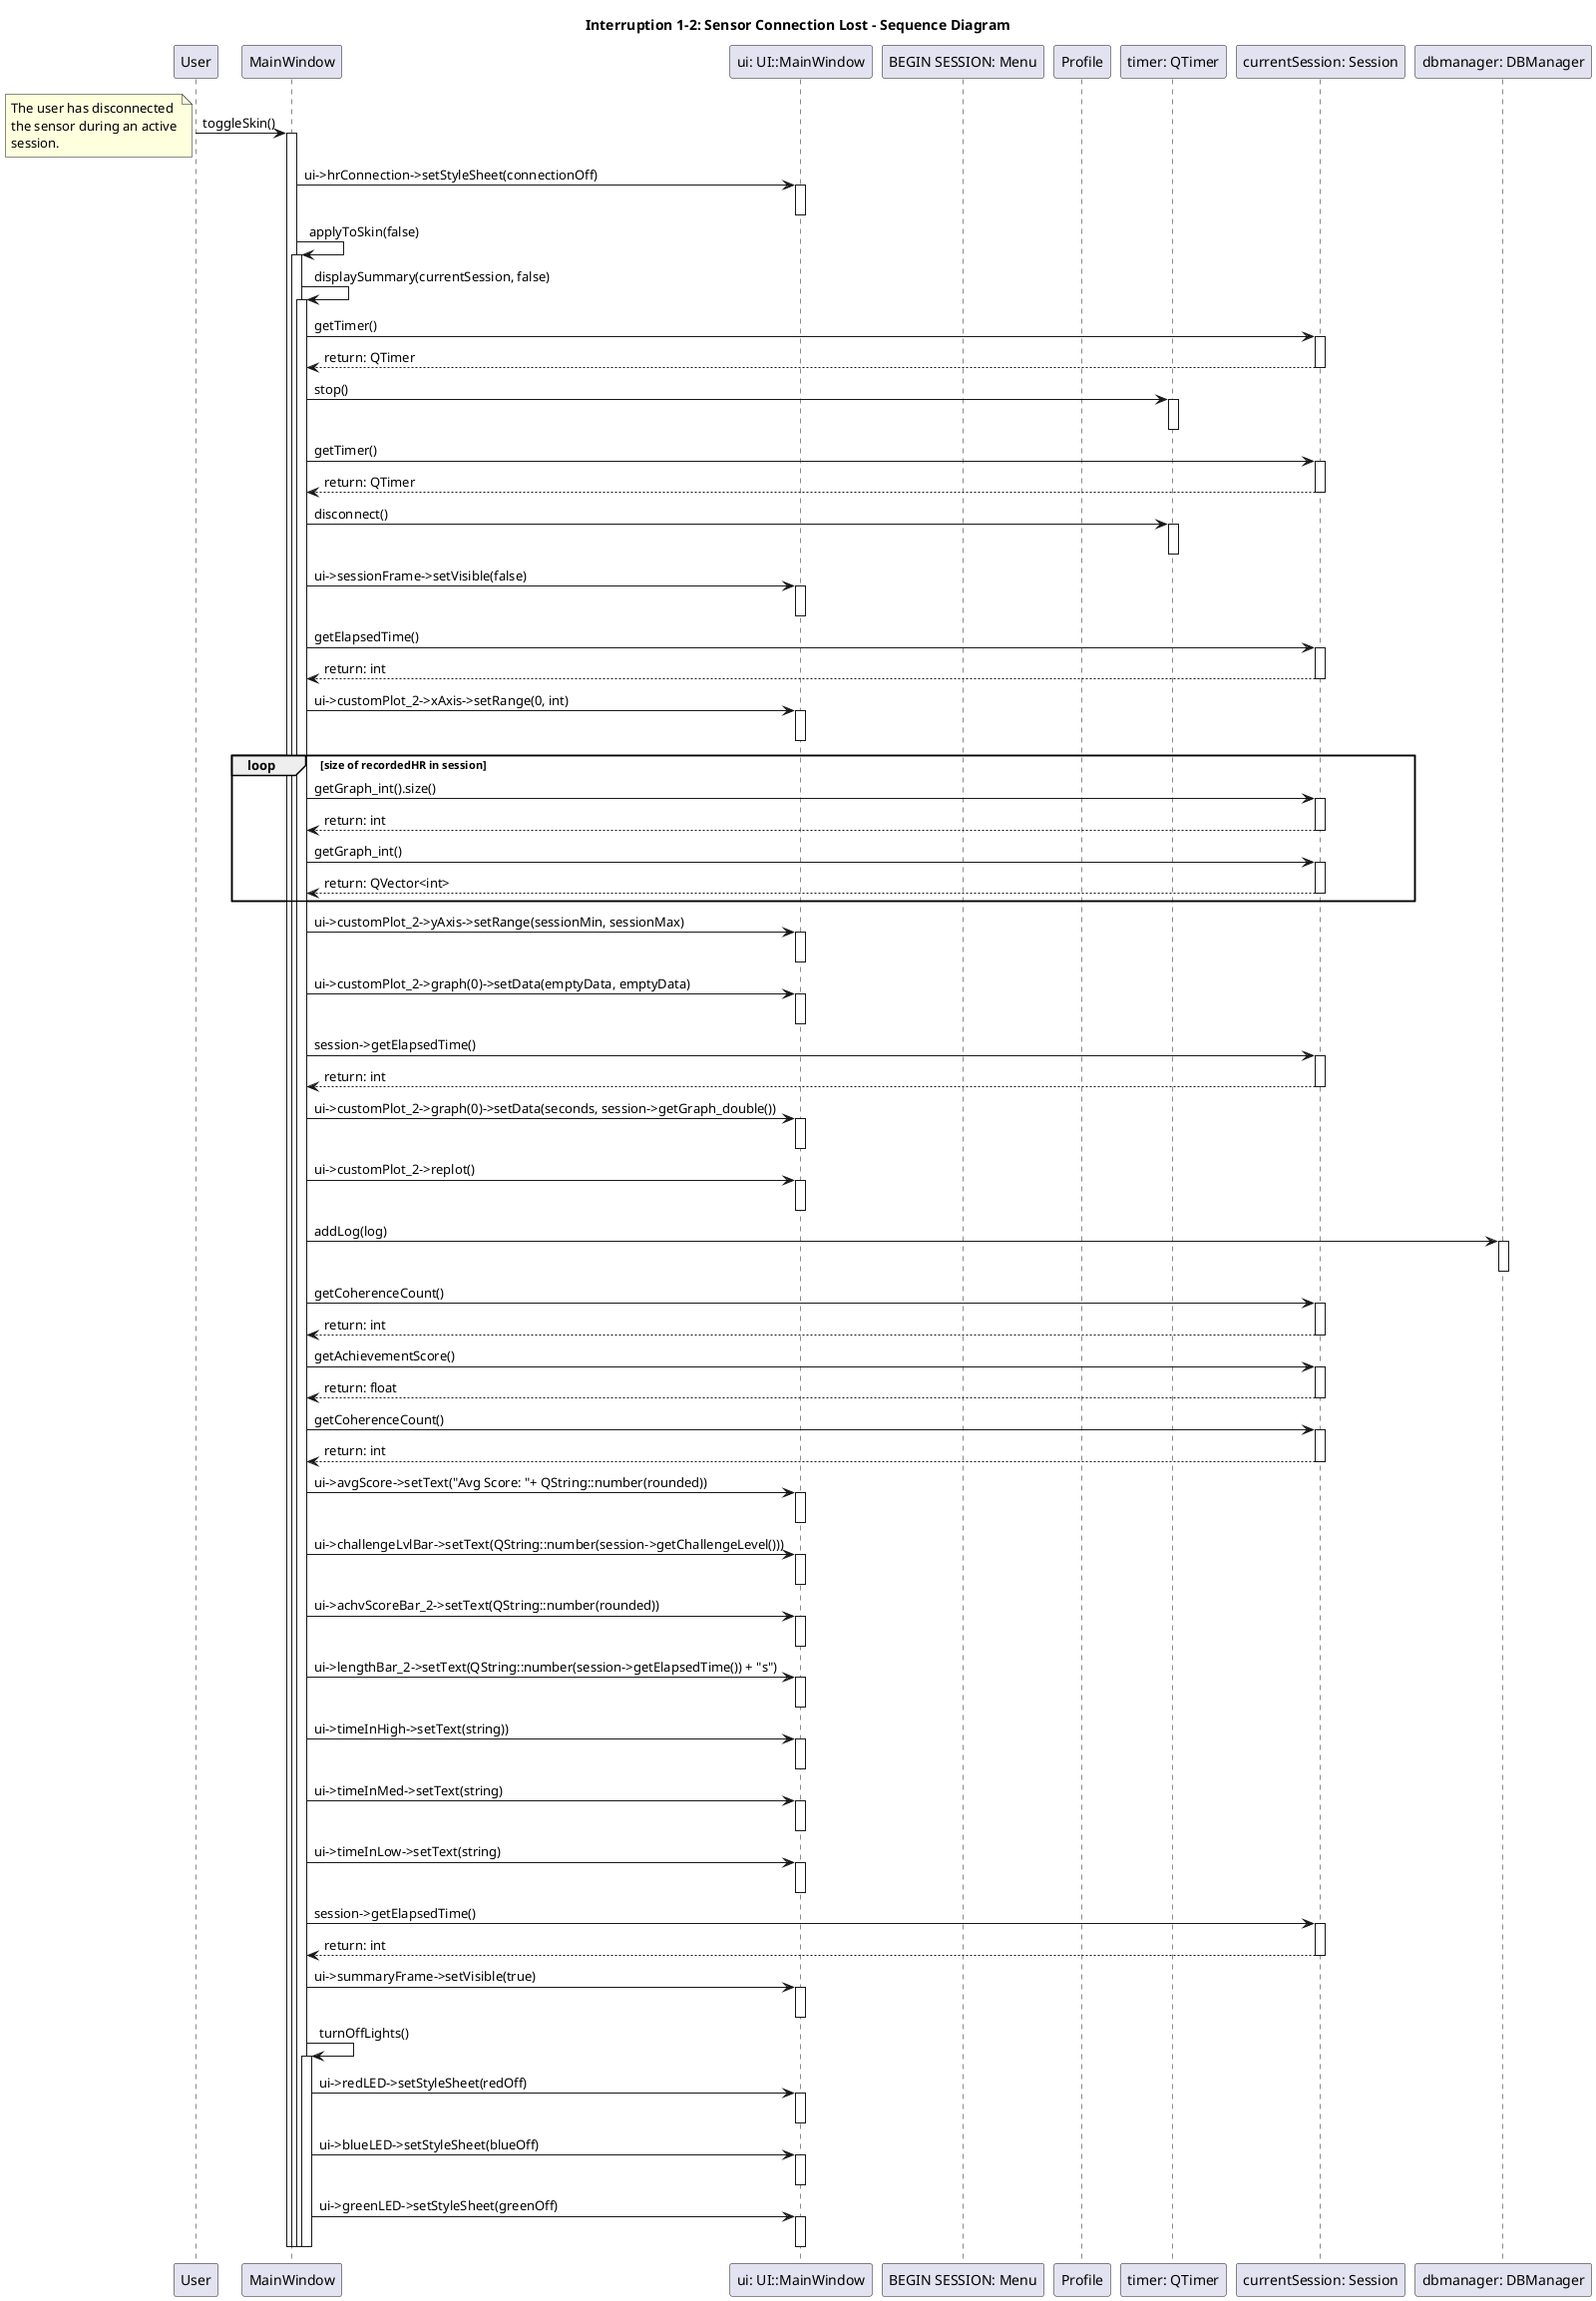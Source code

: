 @@startuml Interruption 1-2: Sensor Connection Lost - Sequence Diagram
' title
title
    Interruption 1-2: Sensor Connection Lost - Sequence Diagram
end title
' declare
participant User
participant "MainWindow" as main
participant "ui: UI::MainWindow" as ui
participant "BEGIN SESSION: Menu" as menu
participant Profile
participant "timer: QTimer" as thistimer
participant "currentSession: Session" as session
participant "dbmanager: DBManager" as db
autoactivate on
' sequence
' ok button pressed on "BEGIN SESSION"
User -> main : toggleSkin()
note left
    The user has disconnected
    the sensor during an active
    session.
end note
main -> ui : ui->hrConnection->setStyleSheet(connectionOff)
deactivate ui
main -> main : applyToSkin(false)
main -> main : displaySummary(currentSession, false)

main -> session : getTimer()
return return: QTimer
main -> thistimer: stop()
deactivate thistimer
main -> session : getTimer()
return return: QTimer
main -> thistimer: disconnect()
deactivate thistimer

main -> ui : ui->sessionFrame->setVisible(false)
deactivate ui
main -> session : getElapsedTime()
return return: int
deactivate session
main -> ui : ui->customPlot_2->xAxis->setRange(0, int)
deactivate ui

loop size of recordedHR in session
    main -> session : getGraph_int().size()
    return return: int
    deactivate session
    main -> session : getGraph_int()
    return return: QVector<int>
    deactivate session
end

main -> ui : ui->customPlot_2->yAxis->setRange(sessionMin, sessionMax)
deactivate ui
main -> ui : ui->customPlot_2->graph(0)->setData(emptyData, emptyData)
deactivate ui

main -> session : session->getElapsedTime()
return return: int
deactivate session

main -> ui : ui->customPlot_2->graph(0)->setData(seconds, session->getGraph_double())
deactivate ui
main -> ui : ui->customPlot_2->replot()
deactivate ui

main -> db : addLog(log)
deactivate db

main -> session : getCoherenceCount()
return return: int
deactivate session
main -> session : getAchievementScore()
return return: float
deactivate session
main -> session : getCoherenceCount()
return return: int
deactivate session
main -> ui : ui->avgScore->setText("Avg Score: "+ QString::number(rounded))
deactivate ui
main -> ui : ui->challengeLvlBar->setText(QString::number(session->getChallengeLevel()))
deactivate ui
main -> ui : ui->achvScoreBar_2->setText(QString::number(rounded))
deactivate ui
main -> ui : ui->lengthBar_2->setText(QString::number(session->getElapsedTime()) + "s")
deactivate ui

main -> ui : ui->timeInHigh->setText(string))
deactivate ui
main -> ui : ui->timeInMed->setText(string)
deactivate ui
main -> ui : ui->timeInLow->setText(string)
deactivate ui

main -> session : session->getElapsedTime()
return return: int
deactivate session
main -> ui : ui->summaryFrame->setVisible(true)
deactivate ui

main -> main : turnOffLights()
main -> ui : ui->redLED->setStyleSheet(redOff)
deactivate ui
main -> ui : ui->blueLED->setStyleSheet(blueOff)
deactivate ui
main -> ui : ui->greenLED->setStyleSheet(greenOff)
deactivate ui
deactivate main
deactivate main
deactivate main
deactivate main

@@enduml
